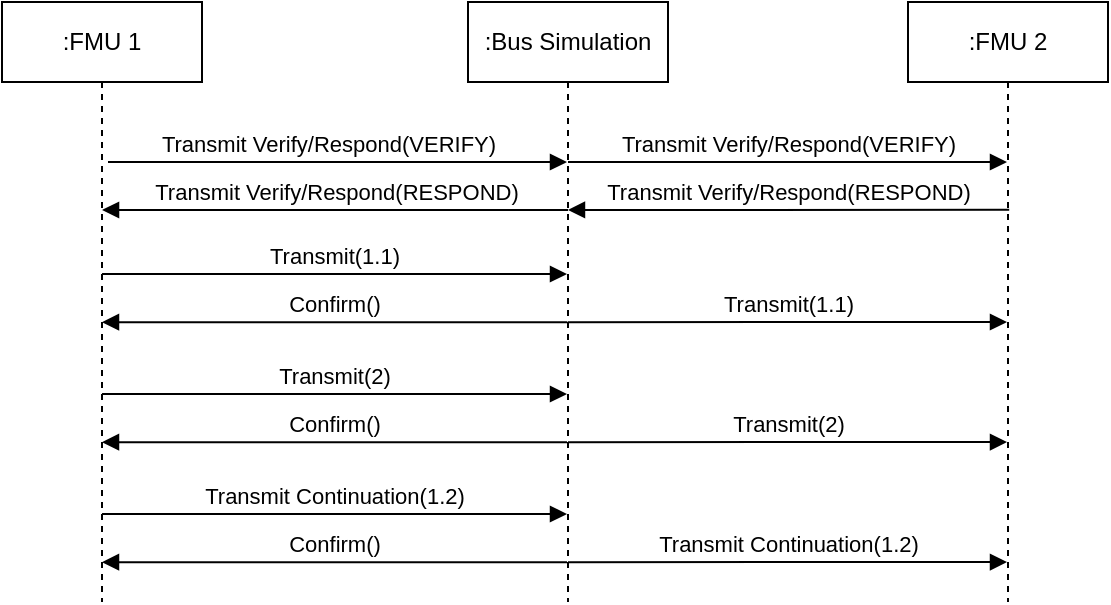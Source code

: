 <mxfile version="25.0.3">
  <diagram name="Page-1" id="NnsKN626D9liByVkLeI2">
    <mxGraphModel dx="1056" dy="290" grid="1" gridSize="10" guides="1" tooltips="1" connect="1" arrows="1" fold="1" page="1" pageScale="1" pageWidth="540" pageHeight="360" background="#ffffff" math="0" shadow="0">
      <root>
        <mxCell id="0" />
        <mxCell id="1" parent="0" />
        <mxCell id="nOIMiEheIkG6IheYm219-1" value=":FMU 1" style="shape=umlLifeline;perimeter=lifelinePerimeter;whiteSpace=wrap;html=1;container=1;dropTarget=0;collapsible=0;recursiveResize=0;outlineConnect=0;portConstraint=eastwest;newEdgeStyle={&quot;edgeStyle&quot;:&quot;elbowEdgeStyle&quot;,&quot;elbow&quot;:&quot;vertical&quot;,&quot;curved&quot;:0,&quot;rounded&quot;:0};" parent="1" vertex="1">
          <mxGeometry x="-13" y="40" width="100" height="300" as="geometry" />
        </mxCell>
        <mxCell id="nOIMiEheIkG6IheYm219-2" value=":Bus Simulation" style="shape=umlLifeline;perimeter=lifelinePerimeter;whiteSpace=wrap;html=1;container=1;dropTarget=0;collapsible=0;recursiveResize=0;outlineConnect=0;portConstraint=eastwest;newEdgeStyle={&quot;edgeStyle&quot;:&quot;elbowEdgeStyle&quot;,&quot;elbow&quot;:&quot;vertical&quot;,&quot;curved&quot;:0,&quot;rounded&quot;:0};" parent="1" vertex="1">
          <mxGeometry x="220" y="40" width="100" height="300" as="geometry" />
        </mxCell>
        <mxCell id="nOIMiEheIkG6IheYm219-3" value=":FMU 2" style="shape=umlLifeline;perimeter=lifelinePerimeter;whiteSpace=wrap;html=1;container=1;dropTarget=0;collapsible=0;recursiveResize=0;outlineConnect=0;portConstraint=eastwest;newEdgeStyle={&quot;edgeStyle&quot;:&quot;elbowEdgeStyle&quot;,&quot;elbow&quot;:&quot;vertical&quot;,&quot;curved&quot;:0,&quot;rounded&quot;:0};" parent="1" vertex="1">
          <mxGeometry x="440" y="40" width="100" height="300" as="geometry" />
        </mxCell>
        <mxCell id="nOIMiEheIkG6IheYm219-4" value="Transmit(1.1)" style="html=1;verticalAlign=bottom;endArrow=block;edgeStyle=elbowEdgeStyle;elbow=vertical;curved=0;rounded=0;" parent="1" edge="1">
          <mxGeometry width="80" relative="1" as="geometry">
            <mxPoint x="37.024" y="175.952" as="sourcePoint" />
            <mxPoint x="269.5" y="176.001" as="targetPoint" />
          </mxGeometry>
        </mxCell>
        <mxCell id="nOIMiEheIkG6IheYm219-5" value="Transmit(1.1)" style="html=1;verticalAlign=bottom;endArrow=block;edgeStyle=elbowEdgeStyle;elbow=vertical;curved=0;rounded=0;" parent="1" edge="1" target="nOIMiEheIkG6IheYm219-3">
          <mxGeometry width="80" relative="1" as="geometry">
            <mxPoint x="269.81" y="200.066" as="sourcePoint" />
            <mxPoint x="449.5" y="200.066" as="targetPoint" />
          </mxGeometry>
        </mxCell>
        <mxCell id="nOIMiEheIkG6IheYm219-6" value="Confirm()" style="html=1;verticalAlign=bottom;endArrow=block;edgeStyle=elbowEdgeStyle;elbow=vertical;curved=0;rounded=0;" parent="1" edge="1" target="nOIMiEheIkG6IheYm219-1">
          <mxGeometry width="80" relative="1" as="geometry">
            <mxPoint x="269.5" y="200.07" as="sourcePoint" />
            <mxPoint x="90.014" y="200.07" as="targetPoint" />
            <Array as="points">
              <mxPoint x="149.99" y="200.07" />
            </Array>
          </mxGeometry>
        </mxCell>
        <mxCell id="iyvWLDmX5rhdHJw3GGvt-1" value="Transmit(2)" style="html=1;verticalAlign=bottom;endArrow=block;edgeStyle=elbowEdgeStyle;elbow=vertical;curved=0;rounded=0;" parent="1" edge="1">
          <mxGeometry width="80" relative="1" as="geometry">
            <mxPoint x="37.024" y="235.952" as="sourcePoint" />
            <mxPoint x="269.5" y="236.001" as="targetPoint" />
          </mxGeometry>
        </mxCell>
        <mxCell id="iyvWLDmX5rhdHJw3GGvt-2" value="Transmit(2)" style="html=1;verticalAlign=bottom;endArrow=block;edgeStyle=elbowEdgeStyle;elbow=vertical;curved=0;rounded=0;" parent="1" edge="1" target="nOIMiEheIkG6IheYm219-3">
          <mxGeometry width="80" relative="1" as="geometry">
            <mxPoint x="270.004" y="260.07" as="sourcePoint" />
            <mxPoint x="449.5" y="260.001" as="targetPoint" />
          </mxGeometry>
        </mxCell>
        <mxCell id="iyvWLDmX5rhdHJw3GGvt-3" value="Confirm()" style="html=1;verticalAlign=bottom;endArrow=block;edgeStyle=elbowEdgeStyle;elbow=vertical;curved=0;rounded=0;" parent="1" edge="1" target="nOIMiEheIkG6IheYm219-1">
          <mxGeometry width="80" relative="1" as="geometry">
            <mxPoint x="269.5" y="260.07" as="sourcePoint" />
            <mxPoint x="90.024" y="260.07" as="targetPoint" />
            <Array as="points">
              <mxPoint x="150" y="260.07" />
            </Array>
          </mxGeometry>
        </mxCell>
        <mxCell id="iyvWLDmX5rhdHJw3GGvt-4" value="Transmit Continuation(1.2)" style="html=1;verticalAlign=bottom;endArrow=block;edgeStyle=elbowEdgeStyle;elbow=vertical;curved=0;rounded=0;" parent="1" edge="1">
          <mxGeometry x="0.001" width="80" relative="1" as="geometry">
            <mxPoint x="37.024" y="295.952" as="sourcePoint" />
            <mxPoint x="269.5" y="296.001" as="targetPoint" />
            <mxPoint as="offset" />
          </mxGeometry>
        </mxCell>
        <mxCell id="iyvWLDmX5rhdHJw3GGvt-5" value="Transmit Continuation(1.2)" style="html=1;verticalAlign=bottom;endArrow=block;edgeStyle=elbowEdgeStyle;elbow=vertical;curved=0;rounded=0;" parent="1" edge="1" target="nOIMiEheIkG6IheYm219-3">
          <mxGeometry width="80" relative="1" as="geometry">
            <mxPoint x="270.004" y="320.07" as="sourcePoint" />
            <mxPoint x="449.5" y="320.001" as="targetPoint" />
          </mxGeometry>
        </mxCell>
        <mxCell id="iyvWLDmX5rhdHJw3GGvt-6" value="Confirm()" style="html=1;verticalAlign=bottom;endArrow=block;edgeStyle=elbowEdgeStyle;elbow=vertical;curved=0;rounded=0;" parent="1" edge="1" target="nOIMiEheIkG6IheYm219-1">
          <mxGeometry width="80" relative="1" as="geometry">
            <mxPoint x="269.5" y="320.07" as="sourcePoint" />
            <mxPoint x="90.014" y="320.07" as="targetPoint" />
            <Array as="points">
              <mxPoint x="149.99" y="320.07" />
            </Array>
          </mxGeometry>
        </mxCell>
        <mxCell id="iyvWLDmX5rhdHJw3GGvt-7" value="Transmit Verify/Respond(VERIFY)" style="html=1;verticalAlign=bottom;endArrow=block;edgeStyle=elbowEdgeStyle;elbow=vertical;curved=0;rounded=0;" parent="1" target="nOIMiEheIkG6IheYm219-2" edge="1">
          <mxGeometry x="0.145" width="80" relative="1" as="geometry">
            <mxPoint x="90" y="120" as="sourcePoint" />
            <mxPoint x="240" y="120" as="targetPoint" />
            <Array as="points">
              <mxPoint x="40" y="120" />
            </Array>
            <mxPoint as="offset" />
          </mxGeometry>
        </mxCell>
        <mxCell id="iyvWLDmX5rhdHJw3GGvt-9" value="Transmit Verify/Respond(VERIFY)" style="html=1;verticalAlign=bottom;endArrow=block;edgeStyle=elbowEdgeStyle;elbow=vertical;curved=0;rounded=0;" parent="1" target="nOIMiEheIkG6IheYm219-3" edge="1">
          <mxGeometry width="80" relative="1" as="geometry">
            <mxPoint x="270" y="120" as="sourcePoint" />
            <mxPoint x="440" y="120" as="targetPoint" />
          </mxGeometry>
        </mxCell>
        <mxCell id="iyvWLDmX5rhdHJw3GGvt-10" value="Transmit Verify/Respond(RESPOND)" style="html=1;verticalAlign=bottom;endArrow=block;edgeStyle=elbowEdgeStyle;elbow=vertical;curved=0;rounded=0;entryX=0.506;entryY=0.333;entryDx=0;entryDy=0;entryPerimeter=0;exitX=0.506;exitY=0.333;exitDx=0;exitDy=0;exitPerimeter=0;" parent="1" edge="1">
          <mxGeometry width="80" relative="1" as="geometry">
            <mxPoint x="490.6" y="143.9" as="sourcePoint" />
            <mxPoint x="270" y="144" as="targetPoint" />
          </mxGeometry>
        </mxCell>
        <mxCell id="iyvWLDmX5rhdHJw3GGvt-12" value="Transmit Verify/Respond(RESPOND)" style="html=1;verticalAlign=bottom;endArrow=block;edgeStyle=elbowEdgeStyle;elbow=vertical;curved=0;rounded=0;exitX=0.506;exitY=0.333;exitDx=0;exitDy=0;exitPerimeter=0;" parent="1" edge="1">
          <mxGeometry width="80" relative="1" as="geometry">
            <mxPoint x="270" y="144" as="sourcePoint" />
            <mxPoint x="37.024" y="143.952" as="targetPoint" />
          </mxGeometry>
        </mxCell>
      </root>
    </mxGraphModel>
  </diagram>
</mxfile>

